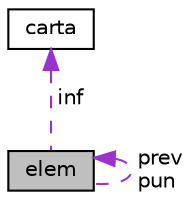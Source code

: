 digraph "elem"
{
 // LATEX_PDF_SIZE
  edge [fontname="Helvetica",fontsize="10",labelfontname="Helvetica",labelfontsize="10"];
  node [fontname="Helvetica",fontsize="10",shape=record];
  Node1 [label="elem",height=0.2,width=0.4,color="black", fillcolor="grey75", style="filled", fontcolor="black",tooltip=" "];
  Node2 -> Node1 [dir="back",color="darkorchid3",fontsize="10",style="dashed",label=" inf" ,fontname="Helvetica"];
  Node2 [label="carta",height=0.2,width=0.4,color="black", fillcolor="white", style="filled",URL="$structcarta.html",tooltip=" "];
  Node1 -> Node1 [dir="back",color="darkorchid3",fontsize="10",style="dashed",label=" prev\npun" ,fontname="Helvetica"];
}
